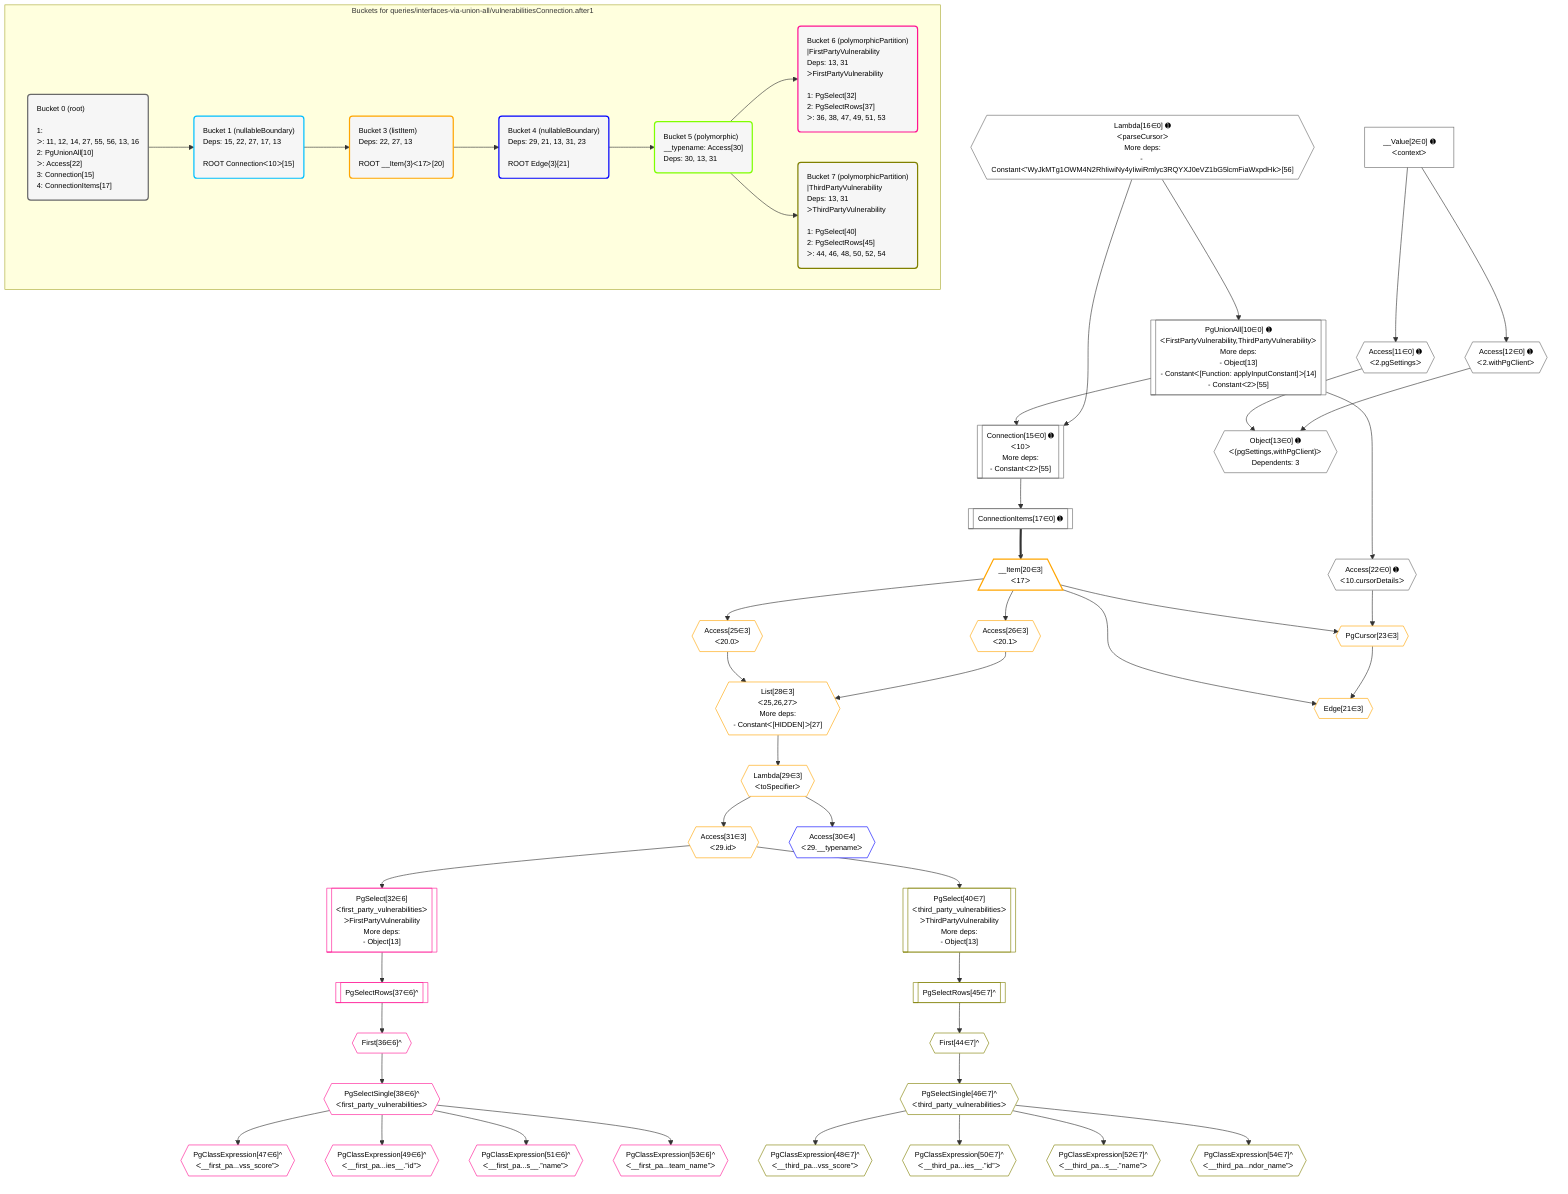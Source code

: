 %%{init: {'themeVariables': { 'fontSize': '12px'}}}%%
graph TD
    classDef path fill:#eee,stroke:#000,color:#000
    classDef plan fill:#fff,stroke-width:1px,color:#000
    classDef itemplan fill:#fff,stroke-width:2px,color:#000
    classDef unbatchedplan fill:#dff,stroke-width:1px,color:#000
    classDef sideeffectplan fill:#fcc,stroke-width:2px,color:#000
    classDef bucket fill:#f6f6f6,color:#000,stroke-width:2px,text-align:left

    subgraph "Buckets for queries/interfaces-via-union-all/vulnerabilitiesConnection.after1"
    Bucket0("Bucket 0 (root)<br /><br />1: <br />ᐳ: 11, 12, 14, 27, 55, 56, 13, 16<br />2: PgUnionAll[10]<br />ᐳ: Access[22]<br />3: Connection[15]<br />4: ConnectionItems[17]"):::bucket
    Bucket1("Bucket 1 (nullableBoundary)<br />Deps: 15, 22, 27, 17, 13<br /><br />ROOT Connectionᐸ10ᐳ[15]"):::bucket
    Bucket3("Bucket 3 (listItem)<br />Deps: 22, 27, 13<br /><br />ROOT __Item{3}ᐸ17ᐳ[20]"):::bucket
    Bucket4("Bucket 4 (nullableBoundary)<br />Deps: 29, 21, 13, 31, 23<br /><br />ROOT Edge{3}[21]"):::bucket
    Bucket5("Bucket 5 (polymorphic)<br />__typename: Access[30]<br />Deps: 30, 13, 31"):::bucket
    Bucket6("Bucket 6 (polymorphicPartition)<br />|FirstPartyVulnerability<br />Deps: 13, 31<br />ᐳFirstPartyVulnerability<br /><br />1: PgSelect[32]<br />2: PgSelectRows[37]<br />ᐳ: 36, 38, 47, 49, 51, 53"):::bucket
    Bucket7("Bucket 7 (polymorphicPartition)<br />|ThirdPartyVulnerability<br />Deps: 13, 31<br />ᐳThirdPartyVulnerability<br /><br />1: PgSelect[40]<br />2: PgSelectRows[45]<br />ᐳ: 44, 46, 48, 50, 52, 54"):::bucket
    end
    Bucket0 --> Bucket1
    Bucket1 --> Bucket3
    Bucket3 --> Bucket4
    Bucket4 --> Bucket5
    Bucket5 --> Bucket6 & Bucket7

    %% plan dependencies
    PgUnionAll10[["PgUnionAll[10∈0] ➊<br />ᐸFirstPartyVulnerability,ThirdPartyVulnerabilityᐳ<br />More deps:<br />- Object[13]<br />- Constantᐸ[Function: applyInputConstant]ᐳ[14]<br />- Constantᐸ2ᐳ[55]"]]:::plan
    Lambda16{{"Lambda[16∈0] ➊<br />ᐸparseCursorᐳ<br />More deps:<br />- Constantᐸ'WyJkMTg1OWM4N2RhIiwiNy4yIiwiRmlyc3RQYXJ0eVZ1bG5lcmFiaWxpdHkᐳ[56]"}}:::plan
    Lambda16 --> PgUnionAll10
    Connection15[["Connection[15∈0] ➊<br />ᐸ10ᐳ<br />More deps:<br />- Constantᐸ2ᐳ[55]"]]:::plan
    PgUnionAll10 & Lambda16 --> Connection15
    Object13{{"Object[13∈0] ➊<br />ᐸ{pgSettings,withPgClient}ᐳ<br />Dependents: 3"}}:::plan
    Access11{{"Access[11∈0] ➊<br />ᐸ2.pgSettingsᐳ"}}:::plan
    Access12{{"Access[12∈0] ➊<br />ᐸ2.withPgClientᐳ"}}:::plan
    Access11 & Access12 --> Object13
    __Value2["__Value[2∈0] ➊<br />ᐸcontextᐳ"]:::plan
    __Value2 --> Access11
    __Value2 --> Access12
    ConnectionItems17[["ConnectionItems[17∈0] ➊"]]:::plan
    Connection15 --> ConnectionItems17
    Access22{{"Access[22∈0] ➊<br />ᐸ10.cursorDetailsᐳ"}}:::plan
    PgUnionAll10 --> Access22
    List28{{"List[28∈3]<br />ᐸ25,26,27ᐳ<br />More deps:<br />- Constantᐸ[HIDDEN]ᐳ[27]"}}:::plan
    Access25{{"Access[25∈3]<br />ᐸ20.0ᐳ"}}:::plan
    Access26{{"Access[26∈3]<br />ᐸ20.1ᐳ"}}:::plan
    Access25 & Access26 --> List28
    Edge21{{"Edge[21∈3]"}}:::plan
    __Item20[/"__Item[20∈3]<br />ᐸ17ᐳ"\]:::itemplan
    PgCursor23{{"PgCursor[23∈3]"}}:::plan
    __Item20 & PgCursor23 --> Edge21
    __Item20 & Access22 --> PgCursor23
    ConnectionItems17 ==> __Item20
    __Item20 --> Access25
    __Item20 --> Access26
    Lambda29{{"Lambda[29∈3]<br />ᐸtoSpecifierᐳ"}}:::plan
    List28 --> Lambda29
    Access31{{"Access[31∈3]<br />ᐸ29.idᐳ"}}:::plan
    Lambda29 --> Access31
    Access30{{"Access[30∈4]<br />ᐸ29.__typenameᐳ"}}:::plan
    Lambda29 --> Access30
    PgSelect32[["PgSelect[32∈6]<br />ᐸfirst_party_vulnerabilitiesᐳ<br />ᐳFirstPartyVulnerability<br />More deps:<br />- Object[13]"]]:::plan
    Access31 --> PgSelect32
    First36{{"First[36∈6]^"}}:::plan
    PgSelectRows37[["PgSelectRows[37∈6]^"]]:::plan
    PgSelectRows37 --> First36
    PgSelect32 --> PgSelectRows37
    PgSelectSingle38{{"PgSelectSingle[38∈6]^<br />ᐸfirst_party_vulnerabilitiesᐳ"}}:::plan
    First36 --> PgSelectSingle38
    PgClassExpression47{{"PgClassExpression[47∈6]^<br />ᐸ__first_pa...vss_score”ᐳ"}}:::plan
    PgSelectSingle38 --> PgClassExpression47
    PgClassExpression49{{"PgClassExpression[49∈6]^<br />ᐸ__first_pa...ies__.”id”ᐳ"}}:::plan
    PgSelectSingle38 --> PgClassExpression49
    PgClassExpression51{{"PgClassExpression[51∈6]^<br />ᐸ__first_pa...s__.”name”ᐳ"}}:::plan
    PgSelectSingle38 --> PgClassExpression51
    PgClassExpression53{{"PgClassExpression[53∈6]^<br />ᐸ__first_pa...team_name”ᐳ"}}:::plan
    PgSelectSingle38 --> PgClassExpression53
    PgSelect40[["PgSelect[40∈7]<br />ᐸthird_party_vulnerabilitiesᐳ<br />ᐳThirdPartyVulnerability<br />More deps:<br />- Object[13]"]]:::plan
    Access31 --> PgSelect40
    First44{{"First[44∈7]^"}}:::plan
    PgSelectRows45[["PgSelectRows[45∈7]^"]]:::plan
    PgSelectRows45 --> First44
    PgSelect40 --> PgSelectRows45
    PgSelectSingle46{{"PgSelectSingle[46∈7]^<br />ᐸthird_party_vulnerabilitiesᐳ"}}:::plan
    First44 --> PgSelectSingle46
    PgClassExpression48{{"PgClassExpression[48∈7]^<br />ᐸ__third_pa...vss_score”ᐳ"}}:::plan
    PgSelectSingle46 --> PgClassExpression48
    PgClassExpression50{{"PgClassExpression[50∈7]^<br />ᐸ__third_pa...ies__.”id”ᐳ"}}:::plan
    PgSelectSingle46 --> PgClassExpression50
    PgClassExpression52{{"PgClassExpression[52∈7]^<br />ᐸ__third_pa...s__.”name”ᐳ"}}:::plan
    PgSelectSingle46 --> PgClassExpression52
    PgClassExpression54{{"PgClassExpression[54∈7]^<br />ᐸ__third_pa...ndor_name”ᐳ"}}:::plan
    PgSelectSingle46 --> PgClassExpression54

    %% define steps
    classDef bucket0 stroke:#696969
    class Bucket0,__Value2,PgUnionAll10,Access11,Access12,Object13,Connection15,Lambda16,ConnectionItems17,Access22 bucket0
    classDef bucket1 stroke:#00bfff
    class Bucket1 bucket1
    classDef bucket3 stroke:#ffa500
    class Bucket3,__Item20,Edge21,PgCursor23,Access25,Access26,List28,Lambda29,Access31 bucket3
    classDef bucket4 stroke:#0000ff
    class Bucket4,Access30 bucket4
    classDef bucket5 stroke:#7fff00
    class Bucket5 bucket5
    classDef bucket6 stroke:#ff1493
    class Bucket6,PgSelect32,First36,PgSelectRows37,PgSelectSingle38,PgClassExpression47,PgClassExpression49,PgClassExpression51,PgClassExpression53 bucket6
    classDef bucket7 stroke:#808000
    class Bucket7,PgSelect40,First44,PgSelectRows45,PgSelectSingle46,PgClassExpression48,PgClassExpression50,PgClassExpression52,PgClassExpression54 bucket7